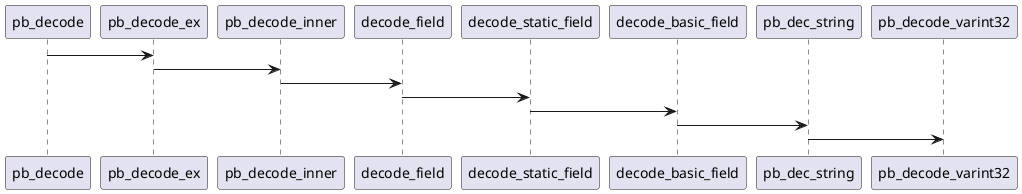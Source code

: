 @startuml
pb_decode -> pb_decode_ex
pb_decode_ex -> pb_decode_inner
pb_decode_inner -> decode_field
decode_field -> decode_static_field
decode_static_field -> decode_basic_field
decode_basic_field -> pb_dec_string
pb_dec_string -> pb_decode_varint32
@enduml